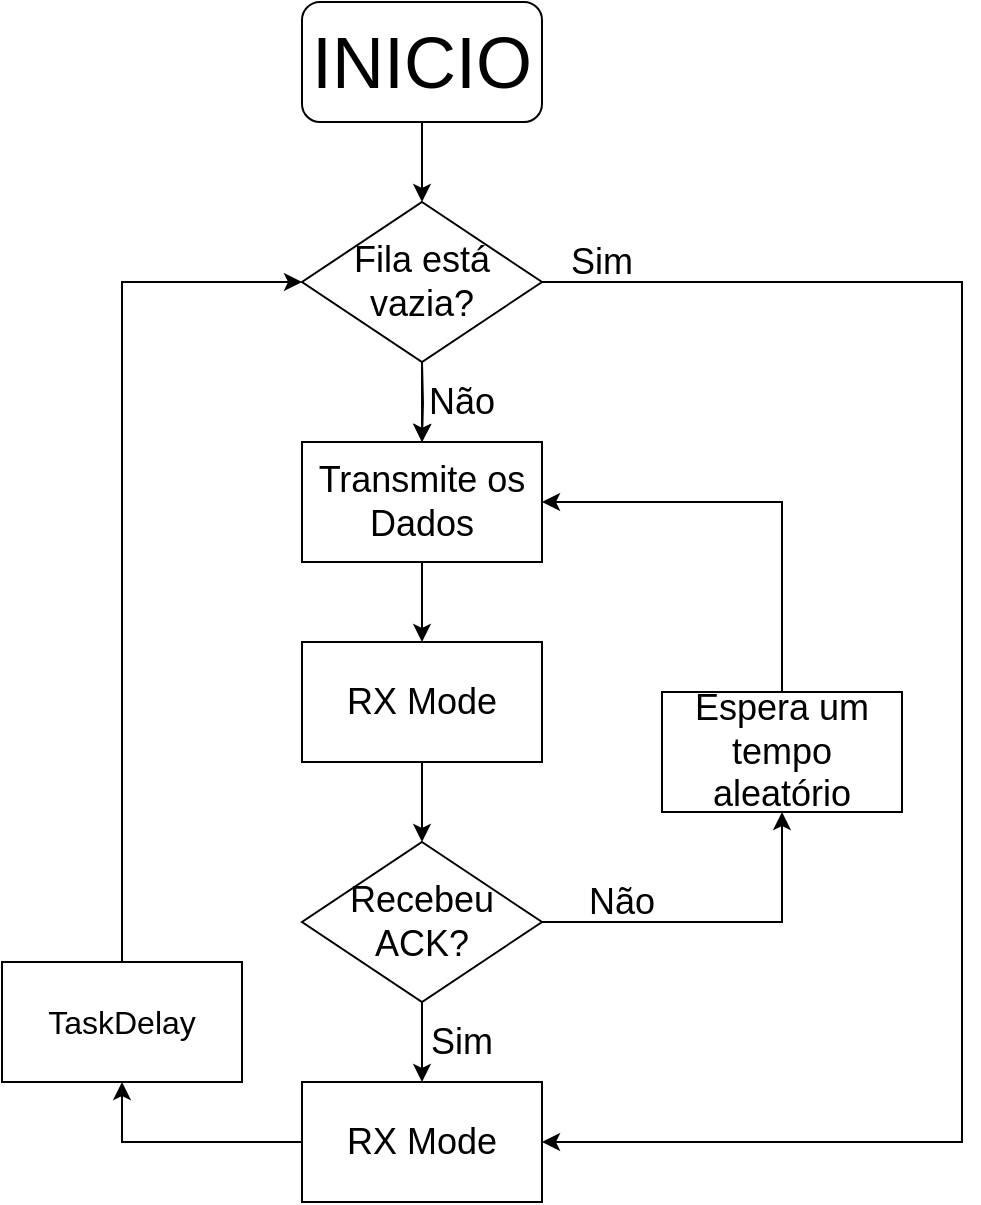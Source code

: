 <mxfile version="13.7.7" type="github">
  <diagram id="yfvx8-riH5NfMNRHZydC" name="Page-1">
    <mxGraphModel dx="1422" dy="791" grid="1" gridSize="10" guides="1" tooltips="1" connect="1" arrows="1" fold="1" page="1" pageScale="1" pageWidth="827" pageHeight="1169" math="0" shadow="0">
      <root>
        <mxCell id="0" />
        <mxCell id="1" parent="0" />
        <mxCell id="keQ3UfxdgD38jkIvc8A_-5" value="" style="edgeStyle=orthogonalEdgeStyle;rounded=0;orthogonalLoop=1;jettySize=auto;html=1;" parent="1" source="keQ3UfxdgD38jkIvc8A_-1" target="keQ3UfxdgD38jkIvc8A_-3" edge="1">
          <mxGeometry relative="1" as="geometry" />
        </mxCell>
        <mxCell id="keQ3UfxdgD38jkIvc8A_-1" value="&lt;font style=&quot;font-size: 36px&quot;&gt;INICIO&lt;/font&gt;" style="rounded=1;whiteSpace=wrap;html=1;" parent="1" vertex="1">
          <mxGeometry x="360" y="180" width="120" height="60" as="geometry" />
        </mxCell>
        <mxCell id="keQ3UfxdgD38jkIvc8A_-7" value="" style="edgeStyle=orthogonalEdgeStyle;rounded=0;orthogonalLoop=1;jettySize=auto;html=1;" parent="1" source="keQ3UfxdgD38jkIvc8A_-3" target="keQ3UfxdgD38jkIvc8A_-6" edge="1">
          <mxGeometry relative="1" as="geometry" />
        </mxCell>
        <mxCell id="keQ3UfxdgD38jkIvc8A_-37" style="edgeStyle=orthogonalEdgeStyle;rounded=0;orthogonalLoop=1;jettySize=auto;html=1;entryX=1;entryY=0.5;entryDx=0;entryDy=0;" parent="1" source="keQ3UfxdgD38jkIvc8A_-3" target="keQ3UfxdgD38jkIvc8A_-32" edge="1">
          <mxGeometry relative="1" as="geometry">
            <Array as="points">
              <mxPoint x="690" y="320" />
              <mxPoint x="690" y="750" />
            </Array>
          </mxGeometry>
        </mxCell>
        <mxCell id="keQ3UfxdgD38jkIvc8A_-3" value="&lt;font style=&quot;font-size: 18px&quot;&gt;Fila está vazia?&lt;/font&gt;" style="rhombus;whiteSpace=wrap;html=1;" parent="1" vertex="1">
          <mxGeometry x="360" y="280" width="120" height="80" as="geometry" />
        </mxCell>
        <mxCell id="keQ3UfxdgD38jkIvc8A_-22" value="" style="edgeStyle=orthogonalEdgeStyle;rounded=0;orthogonalLoop=1;jettySize=auto;html=1;" parent="1" source="keQ3UfxdgD38jkIvc8A_-6" target="keQ3UfxdgD38jkIvc8A_-17" edge="1">
          <mxGeometry relative="1" as="geometry" />
        </mxCell>
        <mxCell id="keQ3UfxdgD38jkIvc8A_-6" value="&lt;font style=&quot;font-size: 18px&quot;&gt;Transmite os Dados&lt;br&gt;&lt;/font&gt;" style="whiteSpace=wrap;html=1;" parent="1" vertex="1">
          <mxGeometry x="360" y="400" width="120" height="60" as="geometry" />
        </mxCell>
        <mxCell id="keQ3UfxdgD38jkIvc8A_-20" value="" style="edgeStyle=orthogonalEdgeStyle;rounded=0;orthogonalLoop=1;jettySize=auto;html=1;" parent="1" source="keQ3UfxdgD38jkIvc8A_-17" target="keQ3UfxdgD38jkIvc8A_-18" edge="1">
          <mxGeometry relative="1" as="geometry" />
        </mxCell>
        <mxCell id="keQ3UfxdgD38jkIvc8A_-17" value="&lt;font style=&quot;font-size: 18px&quot;&gt;RX Mode&lt;/font&gt;" style="whiteSpace=wrap;html=1;" parent="1" vertex="1">
          <mxGeometry x="360" y="500" width="120" height="60" as="geometry" />
        </mxCell>
        <mxCell id="keQ3UfxdgD38jkIvc8A_-29" style="edgeStyle=orthogonalEdgeStyle;rounded=0;orthogonalLoop=1;jettySize=auto;html=1;entryX=0.5;entryY=1;entryDx=0;entryDy=0;" parent="1" source="keQ3UfxdgD38jkIvc8A_-18" target="keQ3UfxdgD38jkIvc8A_-28" edge="1">
          <mxGeometry relative="1" as="geometry">
            <mxPoint x="600" y="580" as="targetPoint" />
          </mxGeometry>
        </mxCell>
        <mxCell id="keQ3UfxdgD38jkIvc8A_-33" value="" style="edgeStyle=orthogonalEdgeStyle;rounded=0;orthogonalLoop=1;jettySize=auto;html=1;" parent="1" source="keQ3UfxdgD38jkIvc8A_-18" target="keQ3UfxdgD38jkIvc8A_-32" edge="1">
          <mxGeometry relative="1" as="geometry" />
        </mxCell>
        <mxCell id="keQ3UfxdgD38jkIvc8A_-18" value="&lt;font style=&quot;font-size: 18px&quot;&gt;Recebeu ACK?&lt;br&gt;&lt;/font&gt;" style="rhombus;whiteSpace=wrap;html=1;" parent="1" vertex="1">
          <mxGeometry x="360" y="600" width="120" height="80" as="geometry" />
        </mxCell>
        <mxCell id="keQ3UfxdgD38jkIvc8A_-21" value="" style="edgeStyle=orthogonalEdgeStyle;rounded=0;orthogonalLoop=1;jettySize=auto;html=1;" parent="1" edge="1">
          <mxGeometry relative="1" as="geometry">
            <mxPoint x="420" y="360" as="sourcePoint" />
            <mxPoint x="420" y="400" as="targetPoint" />
          </mxGeometry>
        </mxCell>
        <mxCell id="keQ3UfxdgD38jkIvc8A_-30" style="edgeStyle=orthogonalEdgeStyle;rounded=0;orthogonalLoop=1;jettySize=auto;html=1;entryX=1;entryY=0.5;entryDx=0;entryDy=0;" parent="1" source="keQ3UfxdgD38jkIvc8A_-28" target="keQ3UfxdgD38jkIvc8A_-6" edge="1">
          <mxGeometry relative="1" as="geometry">
            <mxPoint x="600" y="420" as="targetPoint" />
            <Array as="points">
              <mxPoint x="600" y="430" />
            </Array>
          </mxGeometry>
        </mxCell>
        <mxCell id="keQ3UfxdgD38jkIvc8A_-28" value="&lt;font style=&quot;font-size: 18px&quot;&gt;Espera um tempo aleatório&lt;/font&gt;" style="whiteSpace=wrap;html=1;" parent="1" vertex="1">
          <mxGeometry x="540" y="525" width="120" height="60" as="geometry" />
        </mxCell>
        <mxCell id="keQ3UfxdgD38jkIvc8A_-31" value="&lt;font style=&quot;font-size: 18px&quot;&gt;Não&lt;/font&gt;" style="text;html=1;strokeColor=none;fillColor=none;align=center;verticalAlign=middle;whiteSpace=wrap;rounded=0;" parent="1" vertex="1">
          <mxGeometry x="500" y="620" width="40" height="20" as="geometry" />
        </mxCell>
        <mxCell id="KR--Jgttw-UHO0qoKMOs-2" style="edgeStyle=orthogonalEdgeStyle;rounded=0;orthogonalLoop=1;jettySize=auto;html=1;entryX=0.5;entryY=1;entryDx=0;entryDy=0;" edge="1" parent="1" source="keQ3UfxdgD38jkIvc8A_-32" target="KR--Jgttw-UHO0qoKMOs-1">
          <mxGeometry relative="1" as="geometry" />
        </mxCell>
        <mxCell id="keQ3UfxdgD38jkIvc8A_-32" value="&lt;font style=&quot;font-size: 18px&quot;&gt;RX Mode&lt;/font&gt;" style="whiteSpace=wrap;html=1;" parent="1" vertex="1">
          <mxGeometry x="360" y="720" width="120" height="60" as="geometry" />
        </mxCell>
        <mxCell id="keQ3UfxdgD38jkIvc8A_-35" value="&lt;font style=&quot;font-size: 18px&quot;&gt;Sim&lt;/font&gt;" style="text;html=1;strokeColor=none;fillColor=none;align=center;verticalAlign=middle;whiteSpace=wrap;rounded=0;" parent="1" vertex="1">
          <mxGeometry x="420" y="690" width="40" height="20" as="geometry" />
        </mxCell>
        <mxCell id="keQ3UfxdgD38jkIvc8A_-36" value="&lt;font style=&quot;font-size: 18px&quot;&gt;Não&lt;/font&gt;" style="text;html=1;strokeColor=none;fillColor=none;align=center;verticalAlign=middle;whiteSpace=wrap;rounded=0;" parent="1" vertex="1">
          <mxGeometry x="420" y="370" width="40" height="20" as="geometry" />
        </mxCell>
        <mxCell id="keQ3UfxdgD38jkIvc8A_-38" value="&lt;font style=&quot;font-size: 18px&quot;&gt;Sim&lt;/font&gt;" style="text;html=1;strokeColor=none;fillColor=none;align=center;verticalAlign=middle;whiteSpace=wrap;rounded=0;" parent="1" vertex="1">
          <mxGeometry x="490" y="300" width="40" height="20" as="geometry" />
        </mxCell>
        <mxCell id="KR--Jgttw-UHO0qoKMOs-3" style="edgeStyle=orthogonalEdgeStyle;rounded=0;orthogonalLoop=1;jettySize=auto;html=1;exitX=0.5;exitY=0;exitDx=0;exitDy=0;entryX=0;entryY=0.5;entryDx=0;entryDy=0;" edge="1" parent="1" source="KR--Jgttw-UHO0qoKMOs-1" target="keQ3UfxdgD38jkIvc8A_-3">
          <mxGeometry relative="1" as="geometry">
            <mxPoint x="280" y="320" as="targetPoint" />
          </mxGeometry>
        </mxCell>
        <mxCell id="KR--Jgttw-UHO0qoKMOs-1" value="&lt;div&gt;&lt;font size=&quot;3&quot;&gt;TaskDelay&lt;/font&gt;&lt;br&gt;&lt;/div&gt;" style="whiteSpace=wrap;html=1;" vertex="1" parent="1">
          <mxGeometry x="210" y="660" width="120" height="60" as="geometry" />
        </mxCell>
      </root>
    </mxGraphModel>
  </diagram>
</mxfile>
